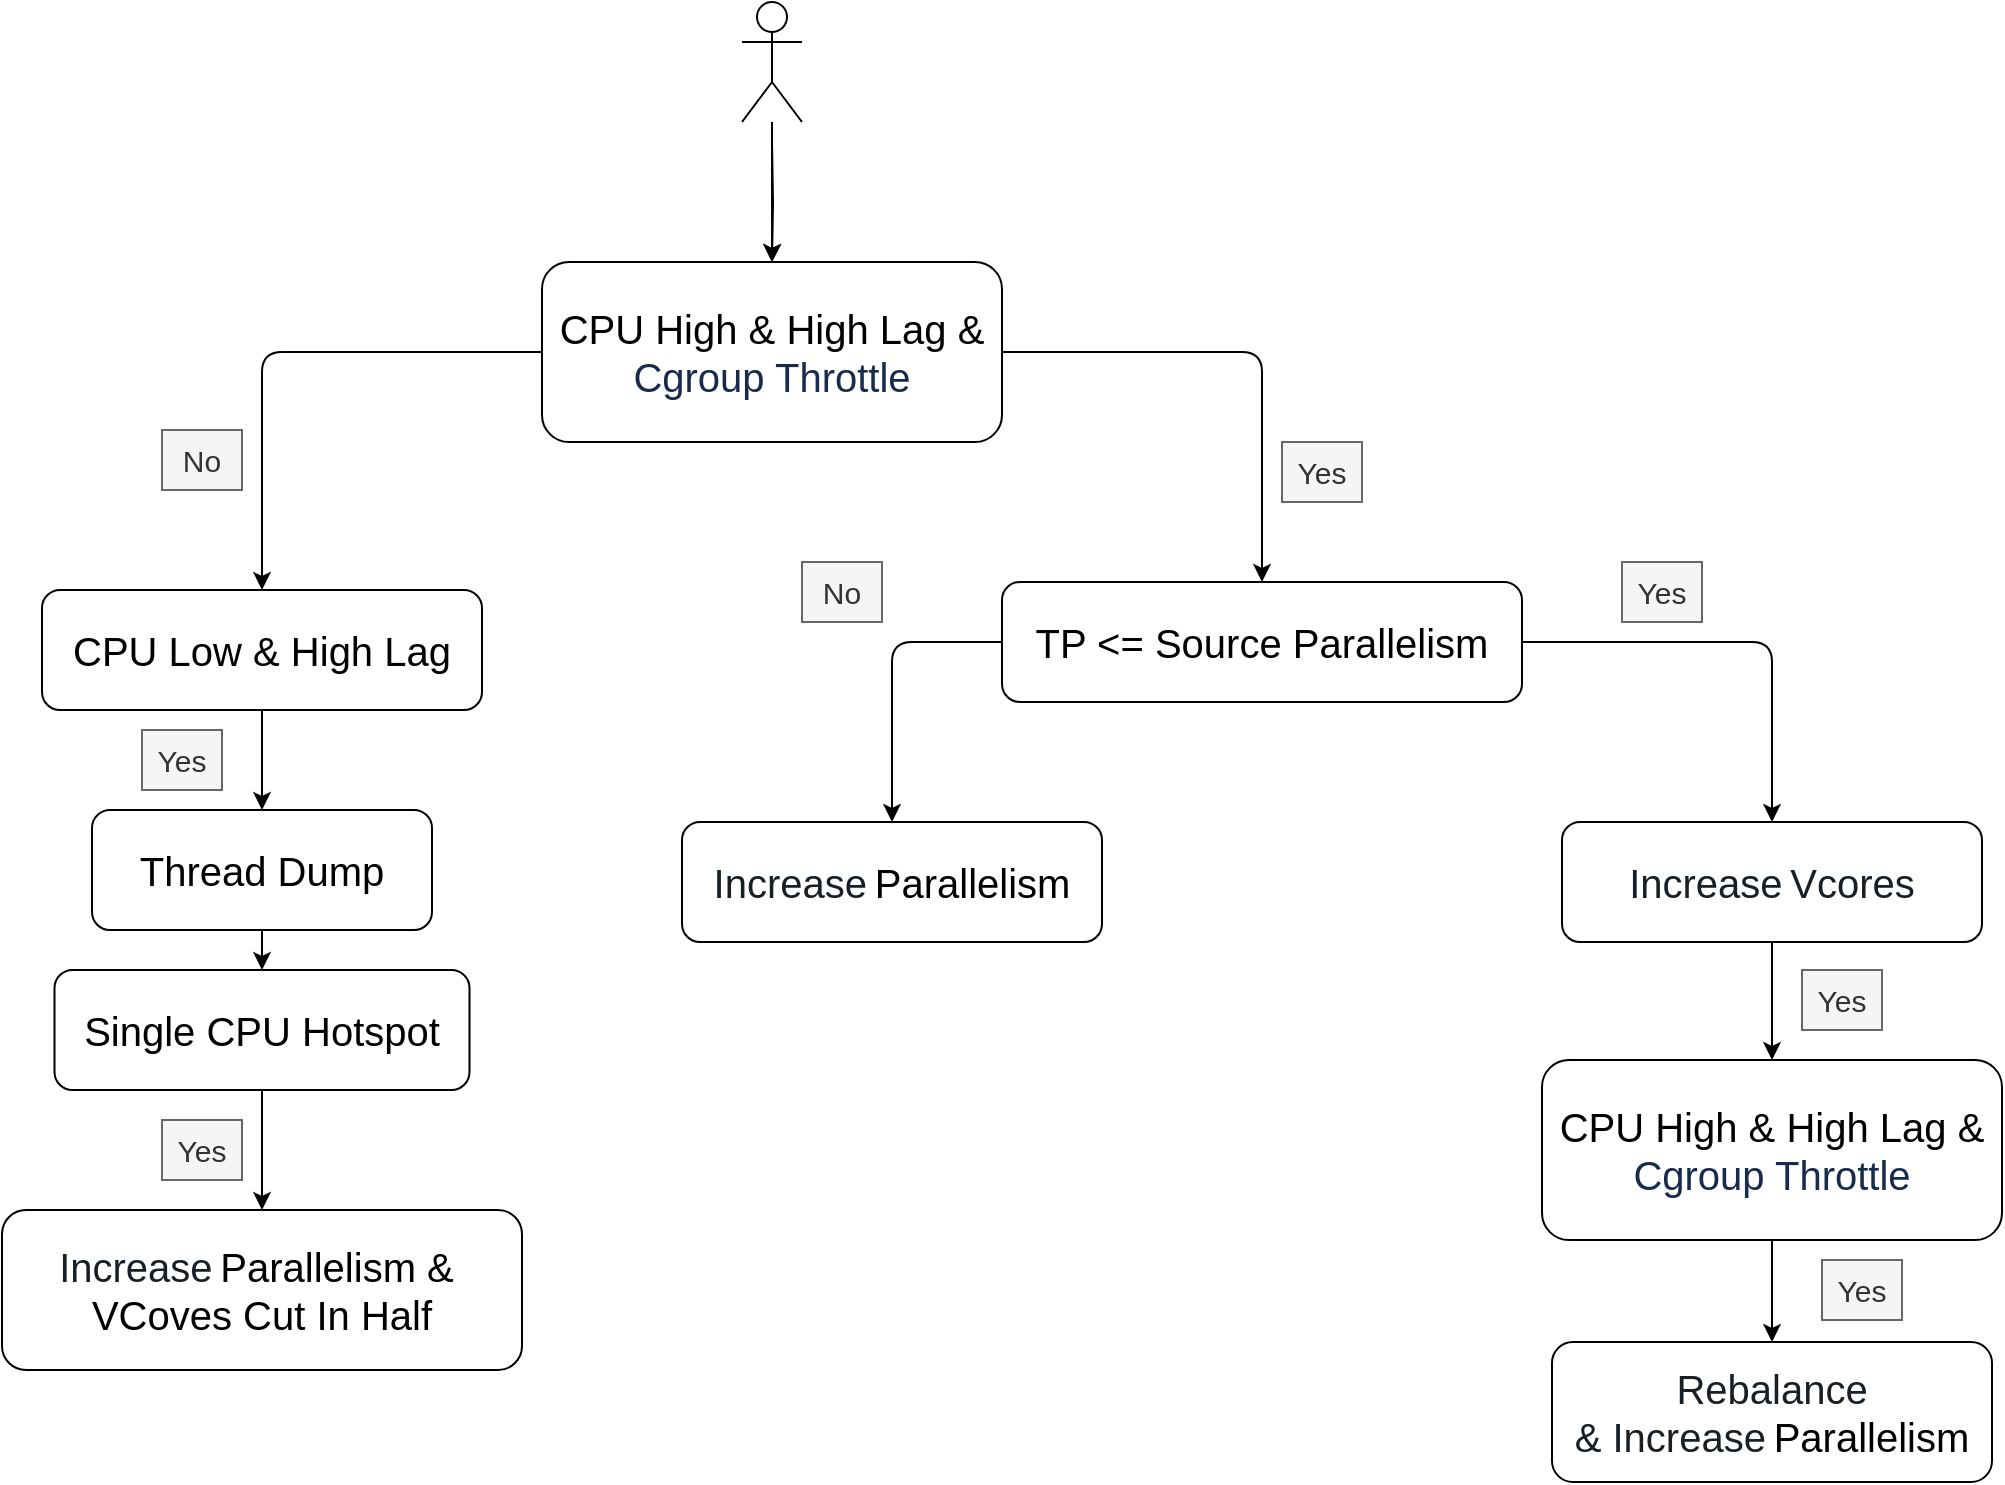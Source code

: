 <mxfile version="14.1.1" type="github">
  <diagram id="yVQXykmnmnmi0eYwBmyi" name="第 1 页">
    <mxGraphModel dx="1426" dy="771" grid="1" gridSize="10" guides="1" tooltips="1" connect="1" arrows="1" fold="1" page="1" pageScale="1" pageWidth="1920" pageHeight="1200" math="0" shadow="0">
      <root>
        <mxCell id="0" />
        <mxCell id="1" parent="0" />
        <mxCell id="-mlGXoupMx55JG4DXBJS-1" value="&lt;font&gt;&lt;span style=&quot;font-size: 20px&quot;&gt;CPU High &amp;amp; High Lag &amp;amp;&lt;/span&gt;&lt;br&gt;&lt;span style=&quot;color: rgb(23 , 43 , 77) ; background-color: rgb(255 , 255 , 255)&quot;&gt;&lt;font style=&quot;font-size: 20px&quot;&gt;Cgroup Throttle&lt;/font&gt;&lt;/span&gt;&lt;br&gt;&lt;/font&gt;" style="rounded=1;whiteSpace=wrap;html=1;" vertex="1" parent="1">
          <mxGeometry x="590" y="260" width="230" height="90" as="geometry" />
        </mxCell>
        <mxCell id="-mlGXoupMx55JG4DXBJS-2" value="&lt;font style=&quot;font-size: 20px&quot;&gt;TP &amp;lt;= Source&amp;nbsp;Parallelism&lt;/font&gt;" style="rounded=1;whiteSpace=wrap;html=1;" vertex="1" parent="1">
          <mxGeometry x="820" y="420" width="260" height="60" as="geometry" />
        </mxCell>
        <mxCell id="-mlGXoupMx55JG4DXBJS-3" value="" style="edgeStyle=segmentEdgeStyle;endArrow=classic;html=1;exitX=1;exitY=0.5;exitDx=0;exitDy=0;entryX=0.5;entryY=0;entryDx=0;entryDy=0;" edge="1" parent="1" source="-mlGXoupMx55JG4DXBJS-1" target="-mlGXoupMx55JG4DXBJS-2">
          <mxGeometry width="50" height="50" relative="1" as="geometry">
            <mxPoint x="890" y="604" as="sourcePoint" />
            <mxPoint x="940" y="554" as="targetPoint" />
          </mxGeometry>
        </mxCell>
        <mxCell id="-mlGXoupMx55JG4DXBJS-4" value="&lt;font style=&quot;font-size: 15px&quot;&gt;Yes&lt;/font&gt;" style="text;html=1;strokeColor=#666666;fillColor=#f5f5f5;align=center;verticalAlign=middle;whiteSpace=wrap;rounded=0;fontColor=#333333;" vertex="1" parent="1">
          <mxGeometry x="960" y="350" width="40" height="30" as="geometry" />
        </mxCell>
        <mxCell id="-mlGXoupMx55JG4DXBJS-6" value="&lt;span style=&quot;color: rgb(24 , 32 , 38) ; background-color: rgb(255 , 255 , 255)&quot;&gt;&lt;font style=&quot;font-size: 20px&quot;&gt;Increase&lt;/font&gt;&lt;font style=&quot;font-size: 14px&quot;&gt;&amp;nbsp;&lt;/font&gt;&lt;font style=&quot;font-size: 20px&quot;&gt;Vcores&lt;/font&gt;&lt;/span&gt;" style="rounded=1;whiteSpace=wrap;html=1;" vertex="1" parent="1">
          <mxGeometry x="1100" y="540" width="210" height="60" as="geometry" />
        </mxCell>
        <mxCell id="-mlGXoupMx55JG4DXBJS-7" value="" style="edgeStyle=segmentEdgeStyle;endArrow=classic;html=1;exitX=1;exitY=0.5;exitDx=0;exitDy=0;" edge="1" parent="1" source="-mlGXoupMx55JG4DXBJS-2" target="-mlGXoupMx55JG4DXBJS-6">
          <mxGeometry width="50" height="50" relative="1" as="geometry">
            <mxPoint x="1140" y="360" as="sourcePoint" />
            <mxPoint x="1240" y="470" as="targetPoint" />
          </mxGeometry>
        </mxCell>
        <mxCell id="-mlGXoupMx55JG4DXBJS-8" value="&lt;font style=&quot;font-size: 15px&quot;&gt;Yes&lt;/font&gt;" style="text;html=1;strokeColor=#666666;fillColor=#f5f5f5;align=center;verticalAlign=middle;whiteSpace=wrap;rounded=0;fontColor=#333333;" vertex="1" parent="1">
          <mxGeometry x="1130" y="410" width="40" height="30" as="geometry" />
        </mxCell>
        <mxCell id="-mlGXoupMx55JG4DXBJS-10" value="&lt;font style=&quot;font-size: 20px&quot;&gt;CPU Low &amp;amp; High Lag&lt;/font&gt;" style="rounded=1;whiteSpace=wrap;html=1;" vertex="1" parent="1">
          <mxGeometry x="340" y="424" width="220" height="60" as="geometry" />
        </mxCell>
        <mxCell id="-mlGXoupMx55JG4DXBJS-11" value="" style="edgeStyle=segmentEdgeStyle;endArrow=classic;html=1;exitX=0;exitY=0.5;exitDx=0;exitDy=0;" edge="1" parent="1" source="-mlGXoupMx55JG4DXBJS-1" target="-mlGXoupMx55JG4DXBJS-10">
          <mxGeometry width="50" height="50" relative="1" as="geometry">
            <mxPoint x="770" y="324" as="sourcePoint" />
            <mxPoint x="870" y="434" as="targetPoint" />
          </mxGeometry>
        </mxCell>
        <mxCell id="-mlGXoupMx55JG4DXBJS-12" value="&lt;font style=&quot;font-size: 15px&quot;&gt;No&lt;/font&gt;" style="text;html=1;strokeColor=#666666;fillColor=#f5f5f5;align=center;verticalAlign=middle;whiteSpace=wrap;rounded=0;fontColor=#333333;" vertex="1" parent="1">
          <mxGeometry x="400" y="344" width="40" height="30" as="geometry" />
        </mxCell>
        <mxCell id="-mlGXoupMx55JG4DXBJS-13" value="&lt;span style=&quot;font-size: 20px&quot;&gt;Thread Dump&lt;/span&gt;" style="rounded=1;whiteSpace=wrap;html=1;" vertex="1" parent="1">
          <mxGeometry x="365" y="534" width="170" height="60" as="geometry" />
        </mxCell>
        <mxCell id="-mlGXoupMx55JG4DXBJS-14" value="" style="endArrow=classic;html=1;" edge="1" parent="1" source="-mlGXoupMx55JG4DXBJS-10" target="-mlGXoupMx55JG4DXBJS-13">
          <mxGeometry width="50" height="50" relative="1" as="geometry">
            <mxPoint x="390" y="694" as="sourcePoint" />
            <mxPoint x="440" y="644" as="targetPoint" />
          </mxGeometry>
        </mxCell>
        <mxCell id="-mlGXoupMx55JG4DXBJS-15" value="&lt;div&gt;&lt;span style=&quot;font-size: 20px&quot;&gt;Single CPU Hotspot&lt;/span&gt;&lt;/div&gt;" style="rounded=1;whiteSpace=wrap;html=1;" vertex="1" parent="1">
          <mxGeometry x="346.25" y="614" width="207.5" height="60" as="geometry" />
        </mxCell>
        <mxCell id="-mlGXoupMx55JG4DXBJS-16" value="" style="endArrow=classic;html=1;exitX=0.5;exitY=1;exitDx=0;exitDy=0;" edge="1" parent="1" source="-mlGXoupMx55JG4DXBJS-13" target="-mlGXoupMx55JG4DXBJS-15">
          <mxGeometry width="50" height="50" relative="1" as="geometry">
            <mxPoint x="500" y="604" as="sourcePoint" />
            <mxPoint x="500" y="654" as="targetPoint" />
          </mxGeometry>
        </mxCell>
        <mxCell id="-mlGXoupMx55JG4DXBJS-18" value="&lt;span style=&quot;color: rgb(24 , 32 , 38) ; background-color: rgb(255 , 255 , 255)&quot;&gt;&lt;font style=&quot;font-size: 20px&quot;&gt;Increase&lt;/font&gt;&lt;/span&gt;&lt;span style=&quot;color: rgb(24 , 32 , 38) ; font-size: 14px ; background-color: rgb(255 , 255 , 255)&quot;&gt;&amp;nbsp;&lt;/span&gt;&lt;span style=&quot;font-size: 20px&quot;&gt;Parallelism &amp;amp;&amp;nbsp;&lt;br&gt;&lt;/span&gt;&lt;font style=&quot;font-size: 20px&quot;&gt;VCoves&amp;nbsp;&lt;/font&gt;&lt;span style=&quot;font-size: 20px&quot;&gt;&lt;font style=&quot;font-size: 20px&quot;&gt;Cut In Half&lt;/font&gt;&lt;br&gt;&lt;/span&gt;" style="rounded=1;whiteSpace=wrap;html=1;" vertex="1" parent="1">
          <mxGeometry x="320" y="734" width="260" height="80" as="geometry" />
        </mxCell>
        <mxCell id="-mlGXoupMx55JG4DXBJS-19" value="" style="endArrow=classic;html=1;exitX=0.5;exitY=1;exitDx=0;exitDy=0;" edge="1" parent="1" source="-mlGXoupMx55JG4DXBJS-15" target="-mlGXoupMx55JG4DXBJS-18">
          <mxGeometry width="50" height="50" relative="1" as="geometry">
            <mxPoint x="620" y="644" as="sourcePoint" />
            <mxPoint x="620" y="694" as="targetPoint" />
          </mxGeometry>
        </mxCell>
        <mxCell id="-mlGXoupMx55JG4DXBJS-20" value="&lt;font style=&quot;font-size: 15px&quot;&gt;Yes&lt;/font&gt;" style="text;html=1;strokeColor=#666666;fillColor=#f5f5f5;align=center;verticalAlign=middle;whiteSpace=wrap;rounded=0;fontColor=#333333;" vertex="1" parent="1">
          <mxGeometry x="400" y="689" width="40" height="30" as="geometry" />
        </mxCell>
        <mxCell id="-mlGXoupMx55JG4DXBJS-21" value="&lt;font style=&quot;font-size: 15px&quot;&gt;Yes&lt;/font&gt;" style="text;html=1;strokeColor=#666666;fillColor=#f5f5f5;align=center;verticalAlign=middle;whiteSpace=wrap;rounded=0;fontColor=#333333;" vertex="1" parent="1">
          <mxGeometry x="390" y="494" width="40" height="30" as="geometry" />
        </mxCell>
        <mxCell id="-mlGXoupMx55JG4DXBJS-23" value="" style="endArrow=classic;html=1;entryX=0.5;entryY=0;entryDx=0;entryDy=0;" edge="1" parent="1" target="-mlGXoupMx55JG4DXBJS-1">
          <mxGeometry width="50" height="50" relative="1" as="geometry">
            <mxPoint x="705" y="190" as="sourcePoint" />
            <mxPoint x="820" y="110" as="targetPoint" />
          </mxGeometry>
        </mxCell>
        <mxCell id="-mlGXoupMx55JG4DXBJS-25" value="" style="edgeStyle=orthogonalEdgeStyle;rounded=0;orthogonalLoop=1;jettySize=auto;html=1;" edge="1" parent="1" target="-mlGXoupMx55JG4DXBJS-1">
          <mxGeometry relative="1" as="geometry">
            <mxPoint x="705" y="200" as="sourcePoint" />
          </mxGeometry>
        </mxCell>
        <mxCell id="-mlGXoupMx55JG4DXBJS-24" value="" style="shape=umlActor;verticalLabelPosition=bottom;verticalAlign=top;html=1;outlineConnect=0;" vertex="1" parent="1">
          <mxGeometry x="690" y="130" width="30" height="60" as="geometry" />
        </mxCell>
        <mxCell id="-mlGXoupMx55JG4DXBJS-26" value="&lt;span style=&quot;color: rgb(24 , 32 , 38) ; background-color: rgb(255 , 255 , 255)&quot;&gt;&lt;font style=&quot;font-size: 20px&quot;&gt;Increase&lt;/font&gt;&lt;font style=&quot;font-size: 14px&quot;&gt;&amp;nbsp;&lt;/font&gt;&lt;/span&gt;&lt;span style=&quot;font-size: 20px&quot;&gt;Parallelism&lt;/span&gt;" style="rounded=1;whiteSpace=wrap;html=1;" vertex="1" parent="1">
          <mxGeometry x="660" y="540" width="210" height="60" as="geometry" />
        </mxCell>
        <mxCell id="-mlGXoupMx55JG4DXBJS-27" value="" style="edgeStyle=segmentEdgeStyle;endArrow=classic;html=1;exitX=0;exitY=0.5;exitDx=0;exitDy=0;" edge="1" parent="1" source="-mlGXoupMx55JG4DXBJS-2" target="-mlGXoupMx55JG4DXBJS-26">
          <mxGeometry width="50" height="50" relative="1" as="geometry">
            <mxPoint x="960" y="650" as="sourcePoint" />
            <mxPoint x="1010" y="600" as="targetPoint" />
          </mxGeometry>
        </mxCell>
        <mxCell id="-mlGXoupMx55JG4DXBJS-28" value="&lt;font style=&quot;font-size: 15px&quot;&gt;No&lt;/font&gt;" style="text;html=1;strokeColor=#666666;fillColor=#f5f5f5;align=center;verticalAlign=middle;whiteSpace=wrap;rounded=0;fontColor=#333333;" vertex="1" parent="1">
          <mxGeometry x="720" y="410" width="40" height="30" as="geometry" />
        </mxCell>
        <mxCell id="-mlGXoupMx55JG4DXBJS-29" value="&lt;font&gt;&lt;span style=&quot;font-size: 20px&quot;&gt;CPU High &amp;amp; High Lag &amp;amp;&lt;/span&gt;&lt;br&gt;&lt;span style=&quot;color: rgb(23 , 43 , 77) ; background-color: rgb(255 , 255 , 255)&quot;&gt;&lt;font style=&quot;font-size: 20px&quot;&gt;Cgroup Throttle&lt;/font&gt;&lt;/span&gt;&lt;br&gt;&lt;/font&gt;" style="rounded=1;whiteSpace=wrap;html=1;" vertex="1" parent="1">
          <mxGeometry x="1090" y="659" width="230" height="90" as="geometry" />
        </mxCell>
        <mxCell id="-mlGXoupMx55JG4DXBJS-30" value="" style="endArrow=classic;html=1;exitX=0.5;exitY=1;exitDx=0;exitDy=0;" edge="1" parent="1" source="-mlGXoupMx55JG4DXBJS-6" target="-mlGXoupMx55JG4DXBJS-29">
          <mxGeometry width="50" height="50" relative="1" as="geometry">
            <mxPoint x="1380" y="630" as="sourcePoint" />
            <mxPoint x="1430" y="580" as="targetPoint" />
          </mxGeometry>
        </mxCell>
        <mxCell id="-mlGXoupMx55JG4DXBJS-31" value="&lt;font color=&quot;#182026&quot;&gt;&lt;span style=&quot;font-size: 20px ; background-color: rgb(255 , 255 , 255)&quot;&gt;Rebalance &amp;amp;&amp;nbsp;&lt;/span&gt;&lt;/font&gt;&lt;span style=&quot;color: rgb(24 , 32 , 38) ; background-color: rgb(255 , 255 , 255)&quot;&gt;&lt;font style=&quot;font-size: 20px&quot;&gt;Increase&lt;/font&gt;&lt;font style=&quot;font-size: 14px&quot;&gt;&amp;nbsp;&lt;/font&gt;&lt;/span&gt;&lt;span style=&quot;font-size: 20px&quot;&gt;Parallelism&lt;/span&gt;" style="rounded=1;whiteSpace=wrap;html=1;" vertex="1" parent="1">
          <mxGeometry x="1095" y="800" width="220" height="70" as="geometry" />
        </mxCell>
        <mxCell id="-mlGXoupMx55JG4DXBJS-32" value="&lt;font style=&quot;font-size: 15px&quot;&gt;Yes&lt;/font&gt;" style="text;html=1;strokeColor=#666666;fillColor=#f5f5f5;align=center;verticalAlign=middle;whiteSpace=wrap;rounded=0;fontColor=#333333;" vertex="1" parent="1">
          <mxGeometry x="1220" y="614" width="40" height="30" as="geometry" />
        </mxCell>
        <mxCell id="-mlGXoupMx55JG4DXBJS-33" value="" style="endArrow=classic;html=1;exitX=0.5;exitY=1;exitDx=0;exitDy=0;entryX=0.5;entryY=0;entryDx=0;entryDy=0;" edge="1" parent="1" source="-mlGXoupMx55JG4DXBJS-29" target="-mlGXoupMx55JG4DXBJS-31">
          <mxGeometry width="50" height="50" relative="1" as="geometry">
            <mxPoint x="1400" y="790" as="sourcePoint" />
            <mxPoint x="1450" y="740" as="targetPoint" />
          </mxGeometry>
        </mxCell>
        <mxCell id="-mlGXoupMx55JG4DXBJS-34" value="&lt;font style=&quot;font-size: 15px&quot;&gt;Yes&lt;/font&gt;" style="text;html=1;strokeColor=#666666;fillColor=#f5f5f5;align=center;verticalAlign=middle;whiteSpace=wrap;rounded=0;fontColor=#333333;" vertex="1" parent="1">
          <mxGeometry x="1230" y="759" width="40" height="30" as="geometry" />
        </mxCell>
      </root>
    </mxGraphModel>
  </diagram>
</mxfile>

